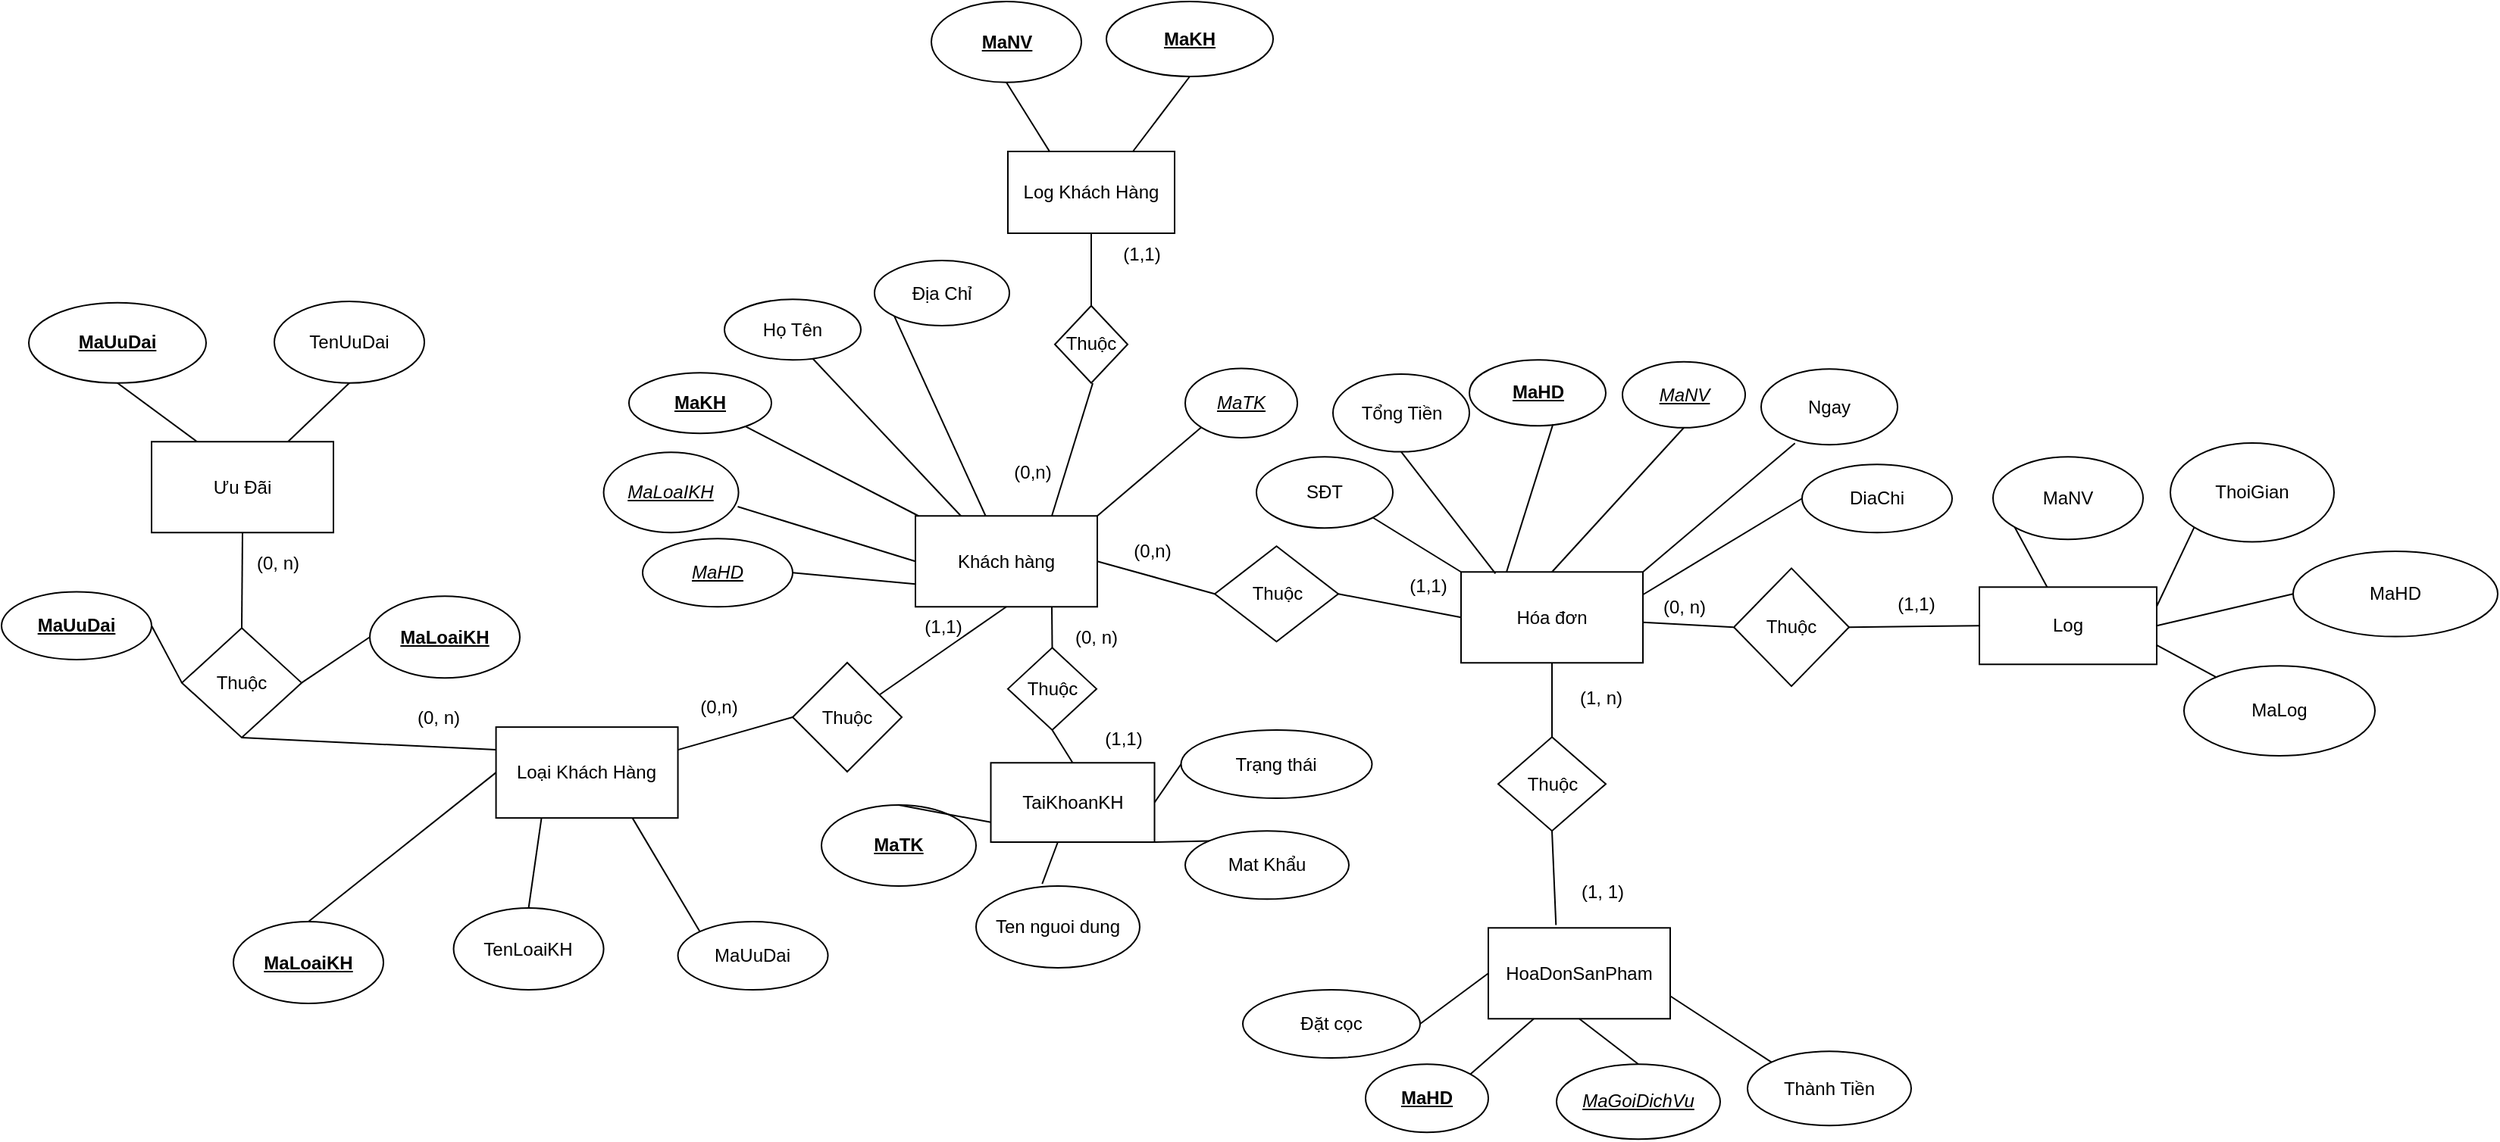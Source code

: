 <mxfile version="20.3.3" type="github">
  <diagram id="P_BZW2JWN4PclsPSSylG" name="Page-1">
    <mxGraphModel dx="1811" dy="1105" grid="1" gridSize="9" guides="1" tooltips="1" connect="1" arrows="1" fold="1" page="1" pageScale="1" pageWidth="3300" pageHeight="4681" math="0" shadow="0">
      <root>
        <mxCell id="0" />
        <mxCell id="1" parent="0" />
        <mxCell id="imz9l-xepYDmz30WCTFW-1" value="Khách hàng" style="rounded=0;whiteSpace=wrap;html=1;" vertex="1" parent="1">
          <mxGeometry x="621" y="564.63" width="120" height="60" as="geometry" />
        </mxCell>
        <mxCell id="imz9l-xepYDmz30WCTFW-2" value="MaKH" style="ellipse;whiteSpace=wrap;html=1;fontStyle=5" vertex="1" parent="1">
          <mxGeometry x="432" y="470.13" width="94" height="40" as="geometry" />
        </mxCell>
        <mxCell id="imz9l-xepYDmz30WCTFW-4" value="Họ Tên" style="ellipse;whiteSpace=wrap;html=1;" vertex="1" parent="1">
          <mxGeometry x="495" y="421.63" width="90" height="40" as="geometry" />
        </mxCell>
        <mxCell id="imz9l-xepYDmz30WCTFW-5" value="Địa Chỉ" style="ellipse;whiteSpace=wrap;html=1;" vertex="1" parent="1">
          <mxGeometry x="594" y="396" width="89" height="43" as="geometry" />
        </mxCell>
        <mxCell id="imz9l-xepYDmz30WCTFW-7" value="" style="endArrow=none;html=1;rounded=0;" edge="1" parent="1" source="imz9l-xepYDmz30WCTFW-2" target="imz9l-xepYDmz30WCTFW-1">
          <mxGeometry width="50" height="50" relative="1" as="geometry">
            <mxPoint x="612" y="634.63" as="sourcePoint" />
            <mxPoint x="662" y="584.63" as="targetPoint" />
          </mxGeometry>
        </mxCell>
        <mxCell id="imz9l-xepYDmz30WCTFW-8" value="" style="endArrow=none;html=1;rounded=0;entryX=0.25;entryY=0;entryDx=0;entryDy=0;exitX=0.647;exitY=0.978;exitDx=0;exitDy=0;exitPerimeter=0;" edge="1" parent="1" source="imz9l-xepYDmz30WCTFW-4" target="imz9l-xepYDmz30WCTFW-1">
          <mxGeometry width="50" height="50" relative="1" as="geometry">
            <mxPoint x="612" y="503.63" as="sourcePoint" />
            <mxPoint x="630" y="573.766" as="targetPoint" />
          </mxGeometry>
        </mxCell>
        <mxCell id="imz9l-xepYDmz30WCTFW-9" value="" style="endArrow=none;html=1;rounded=0;exitX=0;exitY=1;exitDx=0;exitDy=0;" edge="1" parent="1" source="imz9l-xepYDmz30WCTFW-5" target="imz9l-xepYDmz30WCTFW-1">
          <mxGeometry width="50" height="50" relative="1" as="geometry">
            <mxPoint x="613" y="526.99" as="sourcePoint" />
            <mxPoint x="660" y="557.63" as="targetPoint" />
          </mxGeometry>
        </mxCell>
        <mxCell id="imz9l-xepYDmz30WCTFW-10" value="" style="endArrow=none;html=1;rounded=0;entryX=0.75;entryY=0;entryDx=0;entryDy=0;" edge="1" parent="1" target="imz9l-xepYDmz30WCTFW-1">
          <mxGeometry width="50" height="50" relative="1" as="geometry">
            <mxPoint x="738" y="477" as="sourcePoint" />
            <mxPoint x="669" y="582.63" as="targetPoint" />
          </mxGeometry>
        </mxCell>
        <mxCell id="imz9l-xepYDmz30WCTFW-11" value="Loại Khách Hàng" style="rounded=0;whiteSpace=wrap;html=1;" vertex="1" parent="1">
          <mxGeometry x="344.28" y="704.06" width="120" height="60" as="geometry" />
        </mxCell>
        <mxCell id="imz9l-xepYDmz30WCTFW-13" value="MaLoaiKH" style="ellipse;whiteSpace=wrap;html=1;fontStyle=5" vertex="1" parent="1">
          <mxGeometry x="171" y="832.5" width="99" height="54" as="geometry" />
        </mxCell>
        <mxCell id="imz9l-xepYDmz30WCTFW-14" value="TenLoaiKH&lt;br&gt;" style="ellipse;whiteSpace=wrap;html=1;" vertex="1" parent="1">
          <mxGeometry x="316.28" y="823.5" width="99" height="54" as="geometry" />
        </mxCell>
        <mxCell id="imz9l-xepYDmz30WCTFW-15" value="MaUuDai" style="ellipse;whiteSpace=wrap;html=1;" vertex="1" parent="1">
          <mxGeometry x="464.28" y="832.5" width="99" height="45" as="geometry" />
        </mxCell>
        <mxCell id="imz9l-xepYDmz30WCTFW-17" value="" style="endArrow=none;html=1;rounded=0;exitX=0.5;exitY=0;exitDx=0;exitDy=0;entryX=0;entryY=0.5;entryDx=0;entryDy=0;" edge="1" parent="1" source="imz9l-xepYDmz30WCTFW-13" target="imz9l-xepYDmz30WCTFW-11">
          <mxGeometry width="50" height="50" relative="1" as="geometry">
            <mxPoint x="233.997" y="834.688" as="sourcePoint" />
            <mxPoint x="370.28" y="711" as="targetPoint" />
          </mxGeometry>
        </mxCell>
        <mxCell id="imz9l-xepYDmz30WCTFW-18" value="" style="endArrow=none;html=1;rounded=0;exitX=0.5;exitY=0;exitDx=0;exitDy=0;entryX=0.25;entryY=1;entryDx=0;entryDy=0;" edge="1" parent="1" source="imz9l-xepYDmz30WCTFW-14" target="imz9l-xepYDmz30WCTFW-11">
          <mxGeometry width="50" height="50" relative="1" as="geometry">
            <mxPoint x="242.997" y="843.688" as="sourcePoint" />
            <mxPoint x="365.28" y="759" as="targetPoint" />
          </mxGeometry>
        </mxCell>
        <mxCell id="imz9l-xepYDmz30WCTFW-19" value="" style="endArrow=none;html=1;rounded=0;exitX=0;exitY=0;exitDx=0;exitDy=0;entryX=0.75;entryY=1;entryDx=0;entryDy=0;" edge="1" parent="1" source="imz9l-xepYDmz30WCTFW-15" target="imz9l-xepYDmz30WCTFW-11">
          <mxGeometry width="50" height="50" relative="1" as="geometry">
            <mxPoint x="374.78" y="832.5" as="sourcePoint" />
            <mxPoint x="395.28" y="789" as="targetPoint" />
          </mxGeometry>
        </mxCell>
        <mxCell id="imz9l-xepYDmz30WCTFW-21" value="Thuộc" style="rhombus;whiteSpace=wrap;html=1;" vertex="1" parent="1">
          <mxGeometry x="540" y="661.5" width="72" height="72" as="geometry" />
        </mxCell>
        <mxCell id="imz9l-xepYDmz30WCTFW-22" value="" style="endArrow=none;html=1;rounded=0;entryX=0.5;entryY=1;entryDx=0;entryDy=0;" edge="1" parent="1" source="imz9l-xepYDmz30WCTFW-21" target="imz9l-xepYDmz30WCTFW-1">
          <mxGeometry width="50" height="50" relative="1" as="geometry">
            <mxPoint x="585" y="733.63" as="sourcePoint" />
            <mxPoint x="635" y="683.63" as="targetPoint" />
          </mxGeometry>
        </mxCell>
        <mxCell id="imz9l-xepYDmz30WCTFW-24" value="(0,n)&lt;br&gt;" style="text;html=1;align=center;verticalAlign=middle;resizable=0;points=[];autosize=1;strokeColor=none;fillColor=none;" vertex="1" parent="1">
          <mxGeometry x="468" y="677.06" width="45" height="27" as="geometry" />
        </mxCell>
        <mxCell id="imz9l-xepYDmz30WCTFW-25" value="(1,1)&lt;br&gt;" style="text;html=1;align=center;verticalAlign=middle;resizable=0;points=[];autosize=1;strokeColor=none;fillColor=none;" vertex="1" parent="1">
          <mxGeometry x="616" y="624.63" width="45" height="27" as="geometry" />
        </mxCell>
        <mxCell id="imz9l-xepYDmz30WCTFW-26" value="MaLoaIKH" style="ellipse;whiteSpace=wrap;html=1;fontStyle=6" vertex="1" parent="1">
          <mxGeometry x="415.28" y="522.62" width="89" height="53" as="geometry" />
        </mxCell>
        <mxCell id="imz9l-xepYDmz30WCTFW-28" value="" style="endArrow=none;html=1;rounded=0;entryX=0.994;entryY=0.677;entryDx=0;entryDy=0;entryPerimeter=0;exitX=0;exitY=0.5;exitDx=0;exitDy=0;" edge="1" parent="1" source="imz9l-xepYDmz30WCTFW-1" target="imz9l-xepYDmz30WCTFW-26">
          <mxGeometry width="50" height="50" relative="1" as="geometry">
            <mxPoint x="900" y="679.63" as="sourcePoint" />
            <mxPoint x="950" y="629.63" as="targetPoint" />
          </mxGeometry>
        </mxCell>
        <mxCell id="imz9l-xepYDmz30WCTFW-29" value="Hóa đơn&lt;br&gt;" style="rounded=0;whiteSpace=wrap;html=1;" vertex="1" parent="1">
          <mxGeometry x="981" y="601.63" width="120" height="60" as="geometry" />
        </mxCell>
        <mxCell id="imz9l-xepYDmz30WCTFW-30" value="MaHD" style="ellipse;whiteSpace=wrap;html=1;fontStyle=5" vertex="1" parent="1">
          <mxGeometry x="986.5" y="461.63" width="90" height="43.5" as="geometry" />
        </mxCell>
        <mxCell id="imz9l-xepYDmz30WCTFW-31" value="MaNV" style="ellipse;whiteSpace=wrap;html=1;fontStyle=6" vertex="1" parent="1">
          <mxGeometry x="1087.5" y="462.88" width="81" height="43.5" as="geometry" />
        </mxCell>
        <mxCell id="imz9l-xepYDmz30WCTFW-32" value="Ngay" style="ellipse;whiteSpace=wrap;html=1;" vertex="1" parent="1">
          <mxGeometry x="1179" y="467.63" width="90" height="50" as="geometry" />
        </mxCell>
        <mxCell id="imz9l-xepYDmz30WCTFW-33" value="DiaChi" style="ellipse;whiteSpace=wrap;html=1;" vertex="1" parent="1">
          <mxGeometry x="1206" y="530.63" width="99" height="45" as="geometry" />
        </mxCell>
        <mxCell id="imz9l-xepYDmz30WCTFW-34" value="SĐT" style="ellipse;whiteSpace=wrap;html=1;" vertex="1" parent="1">
          <mxGeometry x="846" y="525.63" width="90" height="47" as="geometry" />
        </mxCell>
        <mxCell id="imz9l-xepYDmz30WCTFW-35" value="Tổng Tiền" style="ellipse;whiteSpace=wrap;html=1;" vertex="1" parent="1">
          <mxGeometry x="896.5" y="471.01" width="90" height="51.25" as="geometry" />
        </mxCell>
        <mxCell id="imz9l-xepYDmz30WCTFW-38" value="" style="endArrow=none;html=1;rounded=0;entryX=0.25;entryY=0;entryDx=0;entryDy=0;exitX=0.613;exitY=0.976;exitDx=0;exitDy=0;exitPerimeter=0;" edge="1" parent="1" source="imz9l-xepYDmz30WCTFW-30" target="imz9l-xepYDmz30WCTFW-29">
          <mxGeometry width="50" height="50" relative="1" as="geometry">
            <mxPoint x="900" y="670.63" as="sourcePoint" />
            <mxPoint x="950" y="620.63" as="targetPoint" />
          </mxGeometry>
        </mxCell>
        <mxCell id="imz9l-xepYDmz30WCTFW-39" value="" style="endArrow=none;html=1;rounded=0;exitX=0.5;exitY=0;exitDx=0;exitDy=0;entryX=0.5;entryY=1;entryDx=0;entryDy=0;" edge="1" parent="1" source="imz9l-xepYDmz30WCTFW-29" target="imz9l-xepYDmz30WCTFW-31">
          <mxGeometry width="50" height="50" relative="1" as="geometry">
            <mxPoint x="900" y="670.63" as="sourcePoint" />
            <mxPoint x="950" y="620.63" as="targetPoint" />
          </mxGeometry>
        </mxCell>
        <mxCell id="imz9l-xepYDmz30WCTFW-40" value="" style="endArrow=none;html=1;rounded=0;entryX=1;entryY=0;entryDx=0;entryDy=0;exitX=0.248;exitY=0.979;exitDx=0;exitDy=0;exitPerimeter=0;" edge="1" parent="1" source="imz9l-xepYDmz30WCTFW-32" target="imz9l-xepYDmz30WCTFW-29">
          <mxGeometry width="50" height="50" relative="1" as="geometry">
            <mxPoint x="900" y="670.63" as="sourcePoint" />
            <mxPoint x="950" y="620.63" as="targetPoint" />
          </mxGeometry>
        </mxCell>
        <mxCell id="imz9l-xepYDmz30WCTFW-41" value="" style="endArrow=none;html=1;rounded=0;entryX=1;entryY=0.25;entryDx=0;entryDy=0;exitX=0;exitY=0.5;exitDx=0;exitDy=0;" edge="1" parent="1" source="imz9l-xepYDmz30WCTFW-33" target="imz9l-xepYDmz30WCTFW-29">
          <mxGeometry width="50" height="50" relative="1" as="geometry">
            <mxPoint x="900" y="670.63" as="sourcePoint" />
            <mxPoint x="950" y="620.63" as="targetPoint" />
          </mxGeometry>
        </mxCell>
        <mxCell id="imz9l-xepYDmz30WCTFW-42" style="edgeStyle=orthogonalEdgeStyle;rounded=0;orthogonalLoop=1;jettySize=auto;html=1;exitX=0.5;exitY=1;exitDx=0;exitDy=0;" edge="1" parent="1" source="imz9l-xepYDmz30WCTFW-35" target="imz9l-xepYDmz30WCTFW-35">
          <mxGeometry relative="1" as="geometry" />
        </mxCell>
        <mxCell id="imz9l-xepYDmz30WCTFW-43" value="" style="endArrow=none;html=1;rounded=0;entryX=0.189;entryY=0.018;entryDx=0;entryDy=0;entryPerimeter=0;exitX=0.5;exitY=1;exitDx=0;exitDy=0;" edge="1" parent="1" source="imz9l-xepYDmz30WCTFW-35" target="imz9l-xepYDmz30WCTFW-29">
          <mxGeometry width="50" height="50" relative="1" as="geometry">
            <mxPoint x="900" y="670.63" as="sourcePoint" />
            <mxPoint x="950" y="620.63" as="targetPoint" />
          </mxGeometry>
        </mxCell>
        <mxCell id="imz9l-xepYDmz30WCTFW-44" value="" style="endArrow=none;html=1;rounded=0;entryX=0;entryY=0;entryDx=0;entryDy=0;exitX=1;exitY=1;exitDx=0;exitDy=0;" edge="1" parent="1" source="imz9l-xepYDmz30WCTFW-34" target="imz9l-xepYDmz30WCTFW-29">
          <mxGeometry width="50" height="50" relative="1" as="geometry">
            <mxPoint x="900" y="670.63" as="sourcePoint" />
            <mxPoint x="950" y="620.63" as="targetPoint" />
          </mxGeometry>
        </mxCell>
        <mxCell id="imz9l-xepYDmz30WCTFW-45" value="Thuộc" style="rhombus;whiteSpace=wrap;html=1;" vertex="1" parent="1">
          <mxGeometry x="818.5" y="584.63" width="81.5" height="63" as="geometry" />
        </mxCell>
        <mxCell id="imz9l-xepYDmz30WCTFW-46" value="" style="endArrow=none;html=1;rounded=0;entryX=0;entryY=0.5;entryDx=0;entryDy=0;exitX=1;exitY=0.5;exitDx=0;exitDy=0;" edge="1" parent="1" source="imz9l-xepYDmz30WCTFW-45" target="imz9l-xepYDmz30WCTFW-29">
          <mxGeometry width="50" height="50" relative="1" as="geometry">
            <mxPoint x="900" y="670.63" as="sourcePoint" />
            <mxPoint x="950" y="620.63" as="targetPoint" />
          </mxGeometry>
        </mxCell>
        <mxCell id="imz9l-xepYDmz30WCTFW-47" value="" style="endArrow=none;html=1;rounded=0;exitX=1;exitY=0.5;exitDx=0;exitDy=0;entryX=0;entryY=0.5;entryDx=0;entryDy=0;" edge="1" parent="1" source="imz9l-xepYDmz30WCTFW-1" target="imz9l-xepYDmz30WCTFW-45">
          <mxGeometry width="50" height="50" relative="1" as="geometry">
            <mxPoint x="900" y="670.63" as="sourcePoint" />
            <mxPoint x="950" y="620.63" as="targetPoint" />
          </mxGeometry>
        </mxCell>
        <mxCell id="imz9l-xepYDmz30WCTFW-48" value="(0,n)&lt;br&gt;" style="text;html=1;align=center;verticalAlign=middle;resizable=0;points=[];autosize=1;strokeColor=none;fillColor=none;" vertex="1" parent="1">
          <mxGeometry x="754" y="574.63" width="45" height="27" as="geometry" />
        </mxCell>
        <mxCell id="imz9l-xepYDmz30WCTFW-49" value="(1,1)" style="text;html=1;align=center;verticalAlign=middle;resizable=0;points=[];autosize=1;strokeColor=none;fillColor=none;" vertex="1" parent="1">
          <mxGeometry x="936" y="597.63" width="45" height="27" as="geometry" />
        </mxCell>
        <mxCell id="imz9l-xepYDmz30WCTFW-50" value="MaHD" style="ellipse;whiteSpace=wrap;html=1;fontStyle=6" vertex="1" parent="1">
          <mxGeometry x="441" y="579.63" width="99" height="45" as="geometry" />
        </mxCell>
        <mxCell id="imz9l-xepYDmz30WCTFW-51" value="" style="endArrow=none;html=1;rounded=0;entryX=0;entryY=0.75;entryDx=0;entryDy=0;exitX=1;exitY=0.5;exitDx=0;exitDy=0;" edge="1" parent="1" source="imz9l-xepYDmz30WCTFW-50" target="imz9l-xepYDmz30WCTFW-1">
          <mxGeometry width="50" height="50" relative="1" as="geometry">
            <mxPoint x="900" y="778.63" as="sourcePoint" />
            <mxPoint x="950" y="728.63" as="targetPoint" />
          </mxGeometry>
        </mxCell>
        <mxCell id="imz9l-xepYDmz30WCTFW-52" value="HoaDonSanPham" style="rounded=0;whiteSpace=wrap;html=1;" vertex="1" parent="1">
          <mxGeometry x="999" y="836.63" width="120" height="60" as="geometry" />
        </mxCell>
        <mxCell id="imz9l-xepYDmz30WCTFW-53" value="MaHD" style="ellipse;whiteSpace=wrap;html=1;fontStyle=5" vertex="1" parent="1">
          <mxGeometry x="918" y="926.63" width="81" height="45" as="geometry" />
        </mxCell>
        <mxCell id="imz9l-xepYDmz30WCTFW-54" value="MaGoiDichVu" style="ellipse;whiteSpace=wrap;html=1;fontStyle=6" vertex="1" parent="1">
          <mxGeometry x="1044" y="926.63" width="108" height="49.5" as="geometry" />
        </mxCell>
        <mxCell id="imz9l-xepYDmz30WCTFW-55" value="Thành Tiền" style="ellipse;whiteSpace=wrap;html=1;" vertex="1" parent="1">
          <mxGeometry x="1170" y="918.13" width="108" height="49" as="geometry" />
        </mxCell>
        <mxCell id="imz9l-xepYDmz30WCTFW-56" value="Đặt cọc" style="ellipse;whiteSpace=wrap;html=1;" vertex="1" parent="1">
          <mxGeometry x="837" y="877.5" width="117" height="45" as="geometry" />
        </mxCell>
        <mxCell id="imz9l-xepYDmz30WCTFW-57" value="" style="endArrow=none;html=1;rounded=0;entryX=0;entryY=0.5;entryDx=0;entryDy=0;exitX=1;exitY=0.5;exitDx=0;exitDy=0;" edge="1" parent="1" source="imz9l-xepYDmz30WCTFW-56" target="imz9l-xepYDmz30WCTFW-52">
          <mxGeometry width="50" height="50" relative="1" as="geometry">
            <mxPoint x="918" y="850.63" as="sourcePoint" />
            <mxPoint x="968" y="800.63" as="targetPoint" />
          </mxGeometry>
        </mxCell>
        <mxCell id="imz9l-xepYDmz30WCTFW-58" value="" style="endArrow=none;html=1;rounded=0;entryX=0.25;entryY=1;entryDx=0;entryDy=0;exitX=1;exitY=0;exitDx=0;exitDy=0;" edge="1" parent="1" source="imz9l-xepYDmz30WCTFW-53" target="imz9l-xepYDmz30WCTFW-52">
          <mxGeometry width="50" height="50" relative="1" as="geometry">
            <mxPoint x="918" y="850.63" as="sourcePoint" />
            <mxPoint x="968" y="800.63" as="targetPoint" />
          </mxGeometry>
        </mxCell>
        <mxCell id="imz9l-xepYDmz30WCTFW-59" value="" style="endArrow=none;html=1;rounded=0;entryX=0.5;entryY=1;entryDx=0;entryDy=0;exitX=0.5;exitY=0;exitDx=0;exitDy=0;" edge="1" parent="1" source="imz9l-xepYDmz30WCTFW-54" target="imz9l-xepYDmz30WCTFW-52">
          <mxGeometry width="50" height="50" relative="1" as="geometry">
            <mxPoint x="918" y="850.63" as="sourcePoint" />
            <mxPoint x="968" y="800.63" as="targetPoint" />
          </mxGeometry>
        </mxCell>
        <mxCell id="imz9l-xepYDmz30WCTFW-60" value="" style="endArrow=none;html=1;rounded=0;entryX=1;entryY=0.75;entryDx=0;entryDy=0;exitX=0;exitY=0;exitDx=0;exitDy=0;" edge="1" parent="1" source="imz9l-xepYDmz30WCTFW-55" target="imz9l-xepYDmz30WCTFW-52">
          <mxGeometry width="50" height="50" relative="1" as="geometry">
            <mxPoint x="918" y="850.63" as="sourcePoint" />
            <mxPoint x="968" y="800.63" as="targetPoint" />
          </mxGeometry>
        </mxCell>
        <mxCell id="imz9l-xepYDmz30WCTFW-61" value="Thuộc" style="rhombus;whiteSpace=wrap;html=1;" vertex="1" parent="1">
          <mxGeometry x="1005.5" y="710.63" width="71" height="62" as="geometry" />
        </mxCell>
        <mxCell id="imz9l-xepYDmz30WCTFW-62" value="" style="endArrow=none;html=1;rounded=0;entryX=0.5;entryY=1;entryDx=0;entryDy=0;" edge="1" parent="1" source="imz9l-xepYDmz30WCTFW-61" target="imz9l-xepYDmz30WCTFW-29">
          <mxGeometry width="50" height="50" relative="1" as="geometry">
            <mxPoint x="900" y="778.63" as="sourcePoint" />
            <mxPoint x="950" y="728.63" as="targetPoint" />
          </mxGeometry>
        </mxCell>
        <mxCell id="imz9l-xepYDmz30WCTFW-63" value="" style="endArrow=none;html=1;rounded=0;entryX=0.5;entryY=1;entryDx=0;entryDy=0;exitX=0.372;exitY=-0.032;exitDx=0;exitDy=0;exitPerimeter=0;" edge="1" parent="1" source="imz9l-xepYDmz30WCTFW-52" target="imz9l-xepYDmz30WCTFW-61">
          <mxGeometry width="50" height="50" relative="1" as="geometry">
            <mxPoint x="900" y="778.63" as="sourcePoint" />
            <mxPoint x="950" y="728.63" as="targetPoint" />
          </mxGeometry>
        </mxCell>
        <mxCell id="imz9l-xepYDmz30WCTFW-64" value="(1, n)" style="text;html=1;align=center;verticalAlign=middle;resizable=0;points=[];autosize=1;strokeColor=none;fillColor=none;" vertex="1" parent="1">
          <mxGeometry x="1046" y="671.63" width="54" height="27" as="geometry" />
        </mxCell>
        <mxCell id="imz9l-xepYDmz30WCTFW-65" value="(1, 1)" style="text;html=1;align=center;verticalAlign=middle;resizable=0;points=[];autosize=1;strokeColor=none;fillColor=none;" vertex="1" parent="1">
          <mxGeometry x="1047" y="799.13" width="54" height="27" as="geometry" />
        </mxCell>
        <mxCell id="imz9l-xepYDmz30WCTFW-66" value="Log" style="rounded=0;whiteSpace=wrap;html=1;" vertex="1" parent="1">
          <mxGeometry x="1323" y="611.63" width="117" height="51" as="geometry" />
        </mxCell>
        <mxCell id="imz9l-xepYDmz30WCTFW-67" value="MaNV" style="ellipse;whiteSpace=wrap;html=1;" vertex="1" parent="1">
          <mxGeometry x="1332" y="525.63" width="99" height="54.55" as="geometry" />
        </mxCell>
        <mxCell id="imz9l-xepYDmz30WCTFW-68" value="MaHD" style="ellipse;whiteSpace=wrap;html=1;" vertex="1" parent="1">
          <mxGeometry x="1530" y="587.97" width="135" height="56.33" as="geometry" />
        </mxCell>
        <mxCell id="imz9l-xepYDmz30WCTFW-69" value="MaLog" style="ellipse;whiteSpace=wrap;html=1;" vertex="1" parent="1">
          <mxGeometry x="1458" y="663.62" width="126" height="59.37" as="geometry" />
        </mxCell>
        <mxCell id="imz9l-xepYDmz30WCTFW-70" value="ThoiGian" style="ellipse;whiteSpace=wrap;html=1;" vertex="1" parent="1">
          <mxGeometry x="1449" y="516.47" width="108" height="65.31" as="geometry" />
        </mxCell>
        <mxCell id="imz9l-xepYDmz30WCTFW-74" value="" style="endArrow=none;html=1;rounded=0;entryX=0;entryY=1;entryDx=0;entryDy=0;" edge="1" parent="1" source="imz9l-xepYDmz30WCTFW-66" target="imz9l-xepYDmz30WCTFW-67">
          <mxGeometry width="50" height="50" relative="1" as="geometry">
            <mxPoint x="1332" y="545" as="sourcePoint" />
            <mxPoint x="1382" y="495" as="targetPoint" />
          </mxGeometry>
        </mxCell>
        <mxCell id="imz9l-xepYDmz30WCTFW-75" value="" style="endArrow=none;html=1;rounded=0;entryX=0;entryY=1;entryDx=0;entryDy=0;exitX=1;exitY=0.25;exitDx=0;exitDy=0;" edge="1" parent="1" source="imz9l-xepYDmz30WCTFW-66" target="imz9l-xepYDmz30WCTFW-70">
          <mxGeometry width="50" height="50" relative="1" as="geometry">
            <mxPoint x="1458" y="644" as="sourcePoint" />
            <mxPoint x="1508" y="594" as="targetPoint" />
          </mxGeometry>
        </mxCell>
        <mxCell id="imz9l-xepYDmz30WCTFW-76" value="" style="endArrow=none;html=1;rounded=0;entryX=0;entryY=0.5;entryDx=0;entryDy=0;exitX=1;exitY=0.5;exitDx=0;exitDy=0;" edge="1" parent="1" source="imz9l-xepYDmz30WCTFW-66" target="imz9l-xepYDmz30WCTFW-68">
          <mxGeometry width="50" height="50" relative="1" as="geometry">
            <mxPoint x="1458" y="644" as="sourcePoint" />
            <mxPoint x="1508" y="594" as="targetPoint" />
          </mxGeometry>
        </mxCell>
        <mxCell id="imz9l-xepYDmz30WCTFW-77" value="" style="endArrow=none;html=1;rounded=0;exitX=1;exitY=0.75;exitDx=0;exitDy=0;" edge="1" parent="1" source="imz9l-xepYDmz30WCTFW-66" target="imz9l-xepYDmz30WCTFW-69">
          <mxGeometry width="50" height="50" relative="1" as="geometry">
            <mxPoint x="1458" y="644" as="sourcePoint" />
            <mxPoint x="1508" y="594" as="targetPoint" />
          </mxGeometry>
        </mxCell>
        <mxCell id="imz9l-xepYDmz30WCTFW-79" value="Thuộc" style="rhombus;whiteSpace=wrap;html=1;" vertex="1" parent="1">
          <mxGeometry x="1161" y="599.19" width="76" height="77.87" as="geometry" />
        </mxCell>
        <mxCell id="imz9l-xepYDmz30WCTFW-80" value="" style="endArrow=none;html=1;rounded=0;entryX=0;entryY=0.5;entryDx=0;entryDy=0;" edge="1" parent="1" source="imz9l-xepYDmz30WCTFW-29" target="imz9l-xepYDmz30WCTFW-79">
          <mxGeometry width="50" height="50" relative="1" as="geometry">
            <mxPoint x="1179" y="581" as="sourcePoint" />
            <mxPoint x="1229" y="531" as="targetPoint" />
          </mxGeometry>
        </mxCell>
        <mxCell id="imz9l-xepYDmz30WCTFW-81" value="" style="endArrow=none;html=1;rounded=0;entryX=0;entryY=0.5;entryDx=0;entryDy=0;exitX=1;exitY=0.5;exitDx=0;exitDy=0;" edge="1" parent="1" source="imz9l-xepYDmz30WCTFW-79" target="imz9l-xepYDmz30WCTFW-66">
          <mxGeometry width="50" height="50" relative="1" as="geometry">
            <mxPoint x="1179" y="581" as="sourcePoint" />
            <mxPoint x="1229" y="531" as="targetPoint" />
          </mxGeometry>
        </mxCell>
        <mxCell id="imz9l-xepYDmz30WCTFW-82" value="" style="endArrow=none;html=1;rounded=0;entryX=0;entryY=0.5;entryDx=0;entryDy=0;exitX=1;exitY=0.25;exitDx=0;exitDy=0;" edge="1" parent="1" source="imz9l-xepYDmz30WCTFW-11" target="imz9l-xepYDmz30WCTFW-21">
          <mxGeometry width="50" height="50" relative="1" as="geometry">
            <mxPoint x="810" y="716" as="sourcePoint" />
            <mxPoint x="860" y="666" as="targetPoint" />
          </mxGeometry>
        </mxCell>
        <mxCell id="imz9l-xepYDmz30WCTFW-83" value="(0, n)" style="text;html=1;align=center;verticalAlign=middle;resizable=0;points=[];autosize=1;strokeColor=none;fillColor=none;" vertex="1" parent="1">
          <mxGeometry x="1101" y="611.63" width="54" height="27" as="geometry" />
        </mxCell>
        <mxCell id="imz9l-xepYDmz30WCTFW-84" value="(1,1)" style="text;html=1;align=center;verticalAlign=middle;resizable=0;points=[];autosize=1;strokeColor=none;fillColor=none;" vertex="1" parent="1">
          <mxGeometry x="1258" y="609" width="45" height="27" as="geometry" />
        </mxCell>
        <mxCell id="imz9l-xepYDmz30WCTFW-85" value="MaTK" style="ellipse;whiteSpace=wrap;html=1;fontStyle=6" vertex="1" parent="1">
          <mxGeometry x="799" y="467.26" width="74" height="45.74" as="geometry" />
        </mxCell>
        <mxCell id="imz9l-xepYDmz30WCTFW-87" value="" style="endArrow=none;html=1;rounded=0;entryX=0;entryY=1;entryDx=0;entryDy=0;exitX=1;exitY=0;exitDx=0;exitDy=0;" edge="1" parent="1" source="imz9l-xepYDmz30WCTFW-1" target="imz9l-xepYDmz30WCTFW-85">
          <mxGeometry width="50" height="50" relative="1" as="geometry">
            <mxPoint x="846" y="716" as="sourcePoint" />
            <mxPoint x="896" y="666" as="targetPoint" />
          </mxGeometry>
        </mxCell>
        <mxCell id="imz9l-xepYDmz30WCTFW-88" value="Ưu Đãi" style="rounded=0;whiteSpace=wrap;html=1;" vertex="1" parent="1">
          <mxGeometry x="117" y="515.63" width="120" height="60" as="geometry" />
        </mxCell>
        <mxCell id="imz9l-xepYDmz30WCTFW-89" value="MaUuDai" style="ellipse;whiteSpace=wrap;html=1;fontStyle=5" vertex="1" parent="1">
          <mxGeometry x="36" y="423.87" width="117" height="53" as="geometry" />
        </mxCell>
        <mxCell id="imz9l-xepYDmz30WCTFW-90" value="TenUuDai" style="ellipse;whiteSpace=wrap;html=1;" vertex="1" parent="1">
          <mxGeometry x="198" y="423" width="99" height="53.87" as="geometry" />
        </mxCell>
        <mxCell id="imz9l-xepYDmz30WCTFW-92" value="" style="endArrow=none;html=1;rounded=0;entryX=0.5;entryY=1;entryDx=0;entryDy=0;exitX=0.75;exitY=0;exitDx=0;exitDy=0;" edge="1" parent="1" source="imz9l-xepYDmz30WCTFW-88" target="imz9l-xepYDmz30WCTFW-90">
          <mxGeometry width="50" height="50" relative="1" as="geometry">
            <mxPoint x="378" y="716" as="sourcePoint" />
            <mxPoint x="428" y="666" as="targetPoint" />
          </mxGeometry>
        </mxCell>
        <mxCell id="imz9l-xepYDmz30WCTFW-93" value="" style="endArrow=none;html=1;rounded=0;entryX=0.5;entryY=1;entryDx=0;entryDy=0;exitX=0.25;exitY=0;exitDx=0;exitDy=0;" edge="1" parent="1" source="imz9l-xepYDmz30WCTFW-88" target="imz9l-xepYDmz30WCTFW-89">
          <mxGeometry width="50" height="50" relative="1" as="geometry">
            <mxPoint x="378" y="716" as="sourcePoint" />
            <mxPoint x="428" y="666" as="targetPoint" />
          </mxGeometry>
        </mxCell>
        <mxCell id="imz9l-xepYDmz30WCTFW-94" value="Thuộc" style="rhombus;whiteSpace=wrap;html=1;" vertex="1" parent="1">
          <mxGeometry x="137" y="638.63" width="79" height="72.37" as="geometry" />
        </mxCell>
        <mxCell id="imz9l-xepYDmz30WCTFW-95" value="" style="endArrow=none;html=1;rounded=0;entryX=0.5;entryY=1;entryDx=0;entryDy=0;exitX=0;exitY=0.25;exitDx=0;exitDy=0;" edge="1" parent="1" source="imz9l-xepYDmz30WCTFW-11" target="imz9l-xepYDmz30WCTFW-94">
          <mxGeometry width="50" height="50" relative="1" as="geometry">
            <mxPoint x="378" y="716" as="sourcePoint" />
            <mxPoint x="428" y="666" as="targetPoint" />
          </mxGeometry>
        </mxCell>
        <mxCell id="imz9l-xepYDmz30WCTFW-96" value="" style="endArrow=none;html=1;rounded=0;entryX=0.5;entryY=1;entryDx=0;entryDy=0;exitX=0.5;exitY=0;exitDx=0;exitDy=0;" edge="1" parent="1" source="imz9l-xepYDmz30WCTFW-94" target="imz9l-xepYDmz30WCTFW-88">
          <mxGeometry width="50" height="50" relative="1" as="geometry">
            <mxPoint x="378" y="716" as="sourcePoint" />
            <mxPoint x="428" y="666" as="targetPoint" />
          </mxGeometry>
        </mxCell>
        <mxCell id="imz9l-xepYDmz30WCTFW-97" value="(0, n)" style="text;html=1;align=center;verticalAlign=middle;resizable=0;points=[];autosize=1;strokeColor=none;fillColor=none;" vertex="1" parent="1">
          <mxGeometry x="173" y="582" width="54" height="27" as="geometry" />
        </mxCell>
        <mxCell id="imz9l-xepYDmz30WCTFW-98" value="(0, n)" style="text;html=1;align=center;verticalAlign=middle;resizable=0;points=[];autosize=1;strokeColor=none;fillColor=none;" vertex="1" parent="1">
          <mxGeometry x="279" y="684" width="54" height="27" as="geometry" />
        </mxCell>
        <mxCell id="imz9l-xepYDmz30WCTFW-100" value="MaUuDai" style="ellipse;whiteSpace=wrap;html=1;fontStyle=5" vertex="1" parent="1">
          <mxGeometry x="18" y="614.79" width="99" height="44.68" as="geometry" />
        </mxCell>
        <mxCell id="imz9l-xepYDmz30WCTFW-101" value="MaLoaiKH" style="ellipse;whiteSpace=wrap;html=1;fontStyle=5" vertex="1" parent="1">
          <mxGeometry x="261" y="617.63" width="99" height="54" as="geometry" />
        </mxCell>
        <mxCell id="imz9l-xepYDmz30WCTFW-102" value="" style="endArrow=none;html=1;rounded=0;entryX=0;entryY=0.5;entryDx=0;entryDy=0;exitX=1;exitY=0.5;exitDx=0;exitDy=0;" edge="1" parent="1" source="imz9l-xepYDmz30WCTFW-94" target="imz9l-xepYDmz30WCTFW-101">
          <mxGeometry width="50" height="50" relative="1" as="geometry">
            <mxPoint x="378" y="716" as="sourcePoint" />
            <mxPoint x="428" y="666" as="targetPoint" />
          </mxGeometry>
        </mxCell>
        <mxCell id="imz9l-xepYDmz30WCTFW-103" value="" style="endArrow=none;html=1;rounded=0;entryX=1;entryY=0.5;entryDx=0;entryDy=0;exitX=0;exitY=0.5;exitDx=0;exitDy=0;" edge="1" parent="1" source="imz9l-xepYDmz30WCTFW-94" target="imz9l-xepYDmz30WCTFW-100">
          <mxGeometry width="50" height="50" relative="1" as="geometry">
            <mxPoint x="378" y="716" as="sourcePoint" />
            <mxPoint x="428" y="666" as="targetPoint" />
          </mxGeometry>
        </mxCell>
        <mxCell id="imz9l-xepYDmz30WCTFW-105" value="Log Khách Hàng" style="rounded=0;whiteSpace=wrap;html=1;" vertex="1" parent="1">
          <mxGeometry x="682" y="324.0" width="110" height="54" as="geometry" />
        </mxCell>
        <mxCell id="imz9l-xepYDmz30WCTFW-106" style="edgeStyle=orthogonalEdgeStyle;rounded=0;orthogonalLoop=1;jettySize=auto;html=1;exitX=0.5;exitY=1;exitDx=0;exitDy=0;" edge="1" parent="1" source="imz9l-xepYDmz30WCTFW-105" target="imz9l-xepYDmz30WCTFW-105">
          <mxGeometry relative="1" as="geometry" />
        </mxCell>
        <mxCell id="imz9l-xepYDmz30WCTFW-107" value="Thuộc&lt;br&gt;" style="rhombus;whiteSpace=wrap;html=1;" vertex="1" parent="1">
          <mxGeometry x="713" y="425.86" width="48" height="51.01" as="geometry" />
        </mxCell>
        <mxCell id="imz9l-xepYDmz30WCTFW-111" value="(0,n)" style="text;html=1;align=center;verticalAlign=middle;resizable=0;points=[];autosize=1;strokeColor=none;fillColor=none;" vertex="1" parent="1">
          <mxGeometry x="675" y="522.26" width="45" height="27" as="geometry" />
        </mxCell>
        <mxCell id="imz9l-xepYDmz30WCTFW-112" value="(1,1)" style="text;html=1;align=center;verticalAlign=middle;resizable=0;points=[];autosize=1;strokeColor=none;fillColor=none;" vertex="1" parent="1">
          <mxGeometry x="747" y="378" width="45" height="27" as="geometry" />
        </mxCell>
        <mxCell id="imz9l-xepYDmz30WCTFW-113" value="MaNV" style="ellipse;whiteSpace=wrap;html=1;fontStyle=5" vertex="1" parent="1">
          <mxGeometry x="631.5" y="225" width="99" height="53.37" as="geometry" />
        </mxCell>
        <mxCell id="imz9l-xepYDmz30WCTFW-114" value="MaKH" style="ellipse;whiteSpace=wrap;html=1;fontStyle=5" vertex="1" parent="1">
          <mxGeometry x="747" y="225.0" width="110" height="49.5" as="geometry" />
        </mxCell>
        <mxCell id="imz9l-xepYDmz30WCTFW-117" value="" style="endArrow=none;html=1;rounded=0;entryX=0.5;entryY=1;entryDx=0;entryDy=0;exitX=0.5;exitY=0;exitDx=0;exitDy=0;" edge="1" parent="1" source="imz9l-xepYDmz30WCTFW-107" target="imz9l-xepYDmz30WCTFW-105">
          <mxGeometry width="50" height="50" relative="1" as="geometry">
            <mxPoint x="819" y="518" as="sourcePoint" />
            <mxPoint x="869" y="468" as="targetPoint" />
          </mxGeometry>
        </mxCell>
        <mxCell id="imz9l-xepYDmz30WCTFW-118" value="" style="endArrow=none;html=1;rounded=0;entryX=0.5;entryY=1;entryDx=0;entryDy=0;exitX=0.75;exitY=0;exitDx=0;exitDy=0;" edge="1" parent="1" source="imz9l-xepYDmz30WCTFW-105" target="imz9l-xepYDmz30WCTFW-114">
          <mxGeometry width="50" height="50" relative="1" as="geometry">
            <mxPoint x="819" y="518" as="sourcePoint" />
            <mxPoint x="869" y="468" as="targetPoint" />
          </mxGeometry>
        </mxCell>
        <mxCell id="imz9l-xepYDmz30WCTFW-119" value="" style="endArrow=none;html=1;rounded=0;entryX=0.5;entryY=1;entryDx=0;entryDy=0;exitX=0.25;exitY=0;exitDx=0;exitDy=0;" edge="1" parent="1" source="imz9l-xepYDmz30WCTFW-105" target="imz9l-xepYDmz30WCTFW-113">
          <mxGeometry width="50" height="50" relative="1" as="geometry">
            <mxPoint x="819" y="518" as="sourcePoint" />
            <mxPoint x="869" y="468" as="targetPoint" />
          </mxGeometry>
        </mxCell>
        <mxCell id="imz9l-xepYDmz30WCTFW-120" value="TaiKhoanKH" style="rounded=0;whiteSpace=wrap;html=1;" vertex="1" parent="1">
          <mxGeometry x="670.75" y="727.63" width="108" height="52.37" as="geometry" />
        </mxCell>
        <mxCell id="imz9l-xepYDmz30WCTFW-121" value="MaTK" style="ellipse;whiteSpace=wrap;html=1;fontStyle=5" vertex="1" parent="1">
          <mxGeometry x="559" y="755.5" width="102" height="53.5" as="geometry" />
        </mxCell>
        <mxCell id="imz9l-xepYDmz30WCTFW-122" value="Ten nguoi dung" style="ellipse;whiteSpace=wrap;html=1;" vertex="1" parent="1">
          <mxGeometry x="661" y="809" width="108" height="54" as="geometry" />
        </mxCell>
        <mxCell id="imz9l-xepYDmz30WCTFW-123" value="Mat Khẩu" style="ellipse;whiteSpace=wrap;html=1;" vertex="1" parent="1">
          <mxGeometry x="799" y="772.63" width="108" height="45" as="geometry" />
        </mxCell>
        <mxCell id="imz9l-xepYDmz30WCTFW-124" value="Trạng thái&lt;br&gt;" style="ellipse;whiteSpace=wrap;html=1;" vertex="1" parent="1">
          <mxGeometry x="796.25" y="706" width="126" height="45" as="geometry" />
        </mxCell>
        <mxCell id="imz9l-xepYDmz30WCTFW-125" value="" style="endArrow=none;html=1;rounded=0;entryX=0;entryY=0.75;entryDx=0;entryDy=0;exitX=0.5;exitY=0;exitDx=0;exitDy=0;" edge="1" parent="1" source="imz9l-xepYDmz30WCTFW-121" target="imz9l-xepYDmz30WCTFW-120">
          <mxGeometry width="50" height="50" relative="1" as="geometry">
            <mxPoint x="666" y="671" as="sourcePoint" />
            <mxPoint x="716" y="621" as="targetPoint" />
          </mxGeometry>
        </mxCell>
        <mxCell id="imz9l-xepYDmz30WCTFW-126" value="" style="endArrow=none;html=1;rounded=0;exitX=0.404;exitY=-0.027;exitDx=0;exitDy=0;exitPerimeter=0;" edge="1" parent="1" source="imz9l-xepYDmz30WCTFW-122" target="imz9l-xepYDmz30WCTFW-120">
          <mxGeometry width="50" height="50" relative="1" as="geometry">
            <mxPoint x="738" y="810" as="sourcePoint" />
            <mxPoint x="716" y="621" as="targetPoint" />
          </mxGeometry>
        </mxCell>
        <mxCell id="imz9l-xepYDmz30WCTFW-127" value="" style="endArrow=none;html=1;rounded=0;entryX=1;entryY=1;entryDx=0;entryDy=0;exitX=0;exitY=0;exitDx=0;exitDy=0;" edge="1" parent="1" source="imz9l-xepYDmz30WCTFW-123" target="imz9l-xepYDmz30WCTFW-120">
          <mxGeometry width="50" height="50" relative="1" as="geometry">
            <mxPoint x="666" y="671" as="sourcePoint" />
            <mxPoint x="716" y="621" as="targetPoint" />
          </mxGeometry>
        </mxCell>
        <mxCell id="imz9l-xepYDmz30WCTFW-128" value="" style="endArrow=none;html=1;rounded=0;entryX=0;entryY=0.5;entryDx=0;entryDy=0;exitX=1;exitY=0.5;exitDx=0;exitDy=0;" edge="1" parent="1" source="imz9l-xepYDmz30WCTFW-120" target="imz9l-xepYDmz30WCTFW-124">
          <mxGeometry width="50" height="50" relative="1" as="geometry">
            <mxPoint x="666" y="671" as="sourcePoint" />
            <mxPoint x="716" y="621" as="targetPoint" />
          </mxGeometry>
        </mxCell>
        <mxCell id="imz9l-xepYDmz30WCTFW-129" value="Thuộc" style="rhombus;whiteSpace=wrap;html=1;" vertex="1" parent="1">
          <mxGeometry x="682" y="651.63" width="58.5" height="54.37" as="geometry" />
        </mxCell>
        <mxCell id="imz9l-xepYDmz30WCTFW-130" value="" style="endArrow=none;html=1;rounded=0;entryX=0.75;entryY=1;entryDx=0;entryDy=0;exitX=0.5;exitY=0;exitDx=0;exitDy=0;" edge="1" parent="1" source="imz9l-xepYDmz30WCTFW-129" target="imz9l-xepYDmz30WCTFW-1">
          <mxGeometry width="50" height="50" relative="1" as="geometry">
            <mxPoint x="783" y="671" as="sourcePoint" />
            <mxPoint x="833" y="621" as="targetPoint" />
          </mxGeometry>
        </mxCell>
        <mxCell id="imz9l-xepYDmz30WCTFW-132" value="" style="endArrow=none;html=1;rounded=0;exitX=0.5;exitY=1;exitDx=0;exitDy=0;entryX=0.5;entryY=0;entryDx=0;entryDy=0;" edge="1" parent="1" source="imz9l-xepYDmz30WCTFW-129" target="imz9l-xepYDmz30WCTFW-120">
          <mxGeometry width="50" height="50" relative="1" as="geometry">
            <mxPoint x="783" y="671" as="sourcePoint" />
            <mxPoint x="833" y="621" as="targetPoint" />
          </mxGeometry>
        </mxCell>
        <mxCell id="imz9l-xepYDmz30WCTFW-133" value="(0, n)&lt;br&gt;" style="text;html=1;align=center;verticalAlign=middle;resizable=0;points=[];autosize=1;strokeColor=none;fillColor=none;" vertex="1" parent="1">
          <mxGeometry x="713" y="631.13" width="54" height="27" as="geometry" />
        </mxCell>
        <mxCell id="imz9l-xepYDmz30WCTFW-134" value="(1,1)" style="text;html=1;align=center;verticalAlign=middle;resizable=0;points=[];autosize=1;strokeColor=none;fillColor=none;" vertex="1" parent="1">
          <mxGeometry x="735.5" y="698.63" width="45" height="27" as="geometry" />
        </mxCell>
      </root>
    </mxGraphModel>
  </diagram>
</mxfile>
